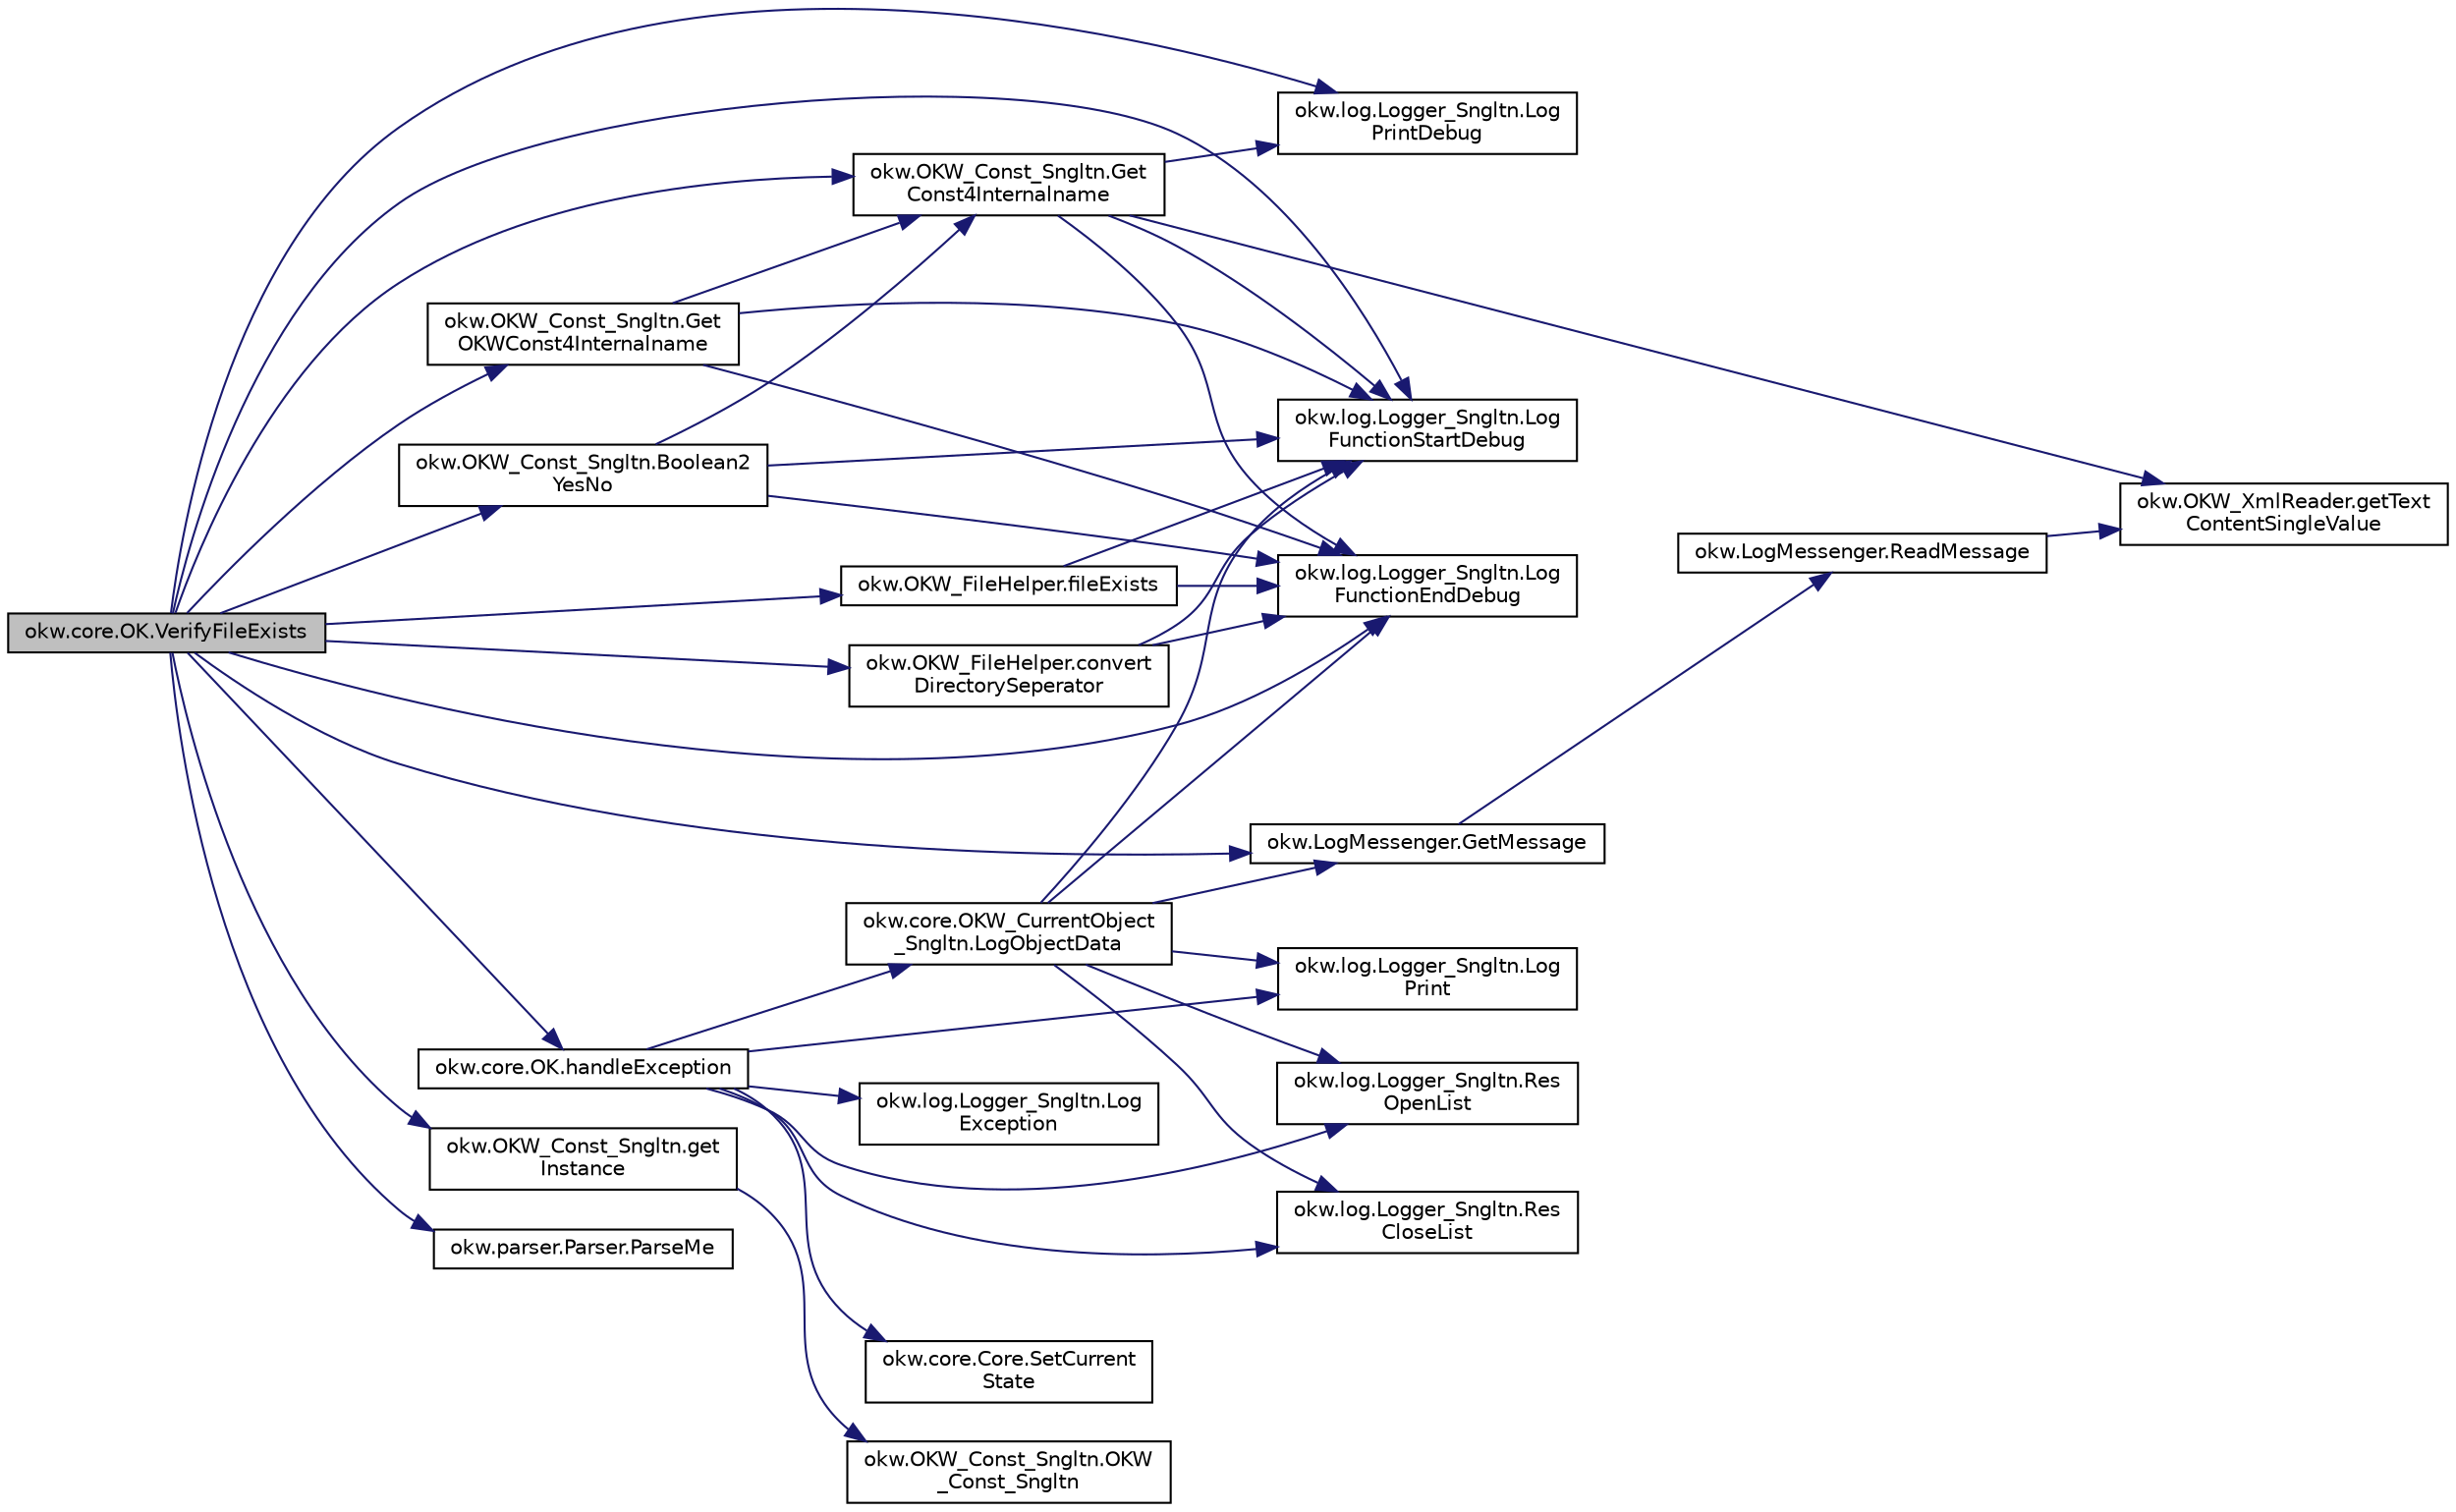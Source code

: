 digraph "okw.core.OK.VerifyFileExists"
{
 // INTERACTIVE_SVG=YES
 // LATEX_PDF_SIZE
  edge [fontname="Helvetica",fontsize="10",labelfontname="Helvetica",labelfontsize="10"];
  node [fontname="Helvetica",fontsize="10",shape=record];
  rankdir="LR";
  Node1384 [label="okw.core.OK.VerifyFileExists",height=0.2,width=0.4,color="black", fillcolor="grey75", style="filled", fontcolor="black",tooltip="Prüft, ob die gegebene Datei existiert."];
  Node1384 -> Node1385 [color="midnightblue",fontsize="10",style="solid",fontname="Helvetica"];
  Node1385 [label="okw.log.Logger_Sngltn.Log\lFunctionStartDebug",height=0.2,width=0.4,color="black", fillcolor="white", style="filled",URL="$classokw_1_1log_1_1_logger___sngltn.html#a2d4c3d22d2a52b92873ee2f3853d9c42",tooltip="LogFunctionStartDebug:"];
  Node1384 -> Node1386 [color="midnightblue",fontsize="10",style="solid",fontname="Helvetica"];
  Node1386 [label="okw.OKW_Const_Sngltn.get\lInstance",height=0.2,width=0.4,color="black", fillcolor="white", style="filled",URL="$classokw_1_1_o_k_w___const___sngltn.html#afdb8f095b58cbd870dbb8eb353e3b0bf",tooltip="Holt die einzige Instanz dieser Klasse."];
  Node1386 -> Node1387 [color="midnightblue",fontsize="10",style="solid",fontname="Helvetica"];
  Node1387 [label="okw.OKW_Const_Sngltn.OKW\l_Const_Sngltn",height=0.2,width=0.4,color="black", fillcolor="white", style="filled",URL="$classokw_1_1_o_k_w___const___sngltn.html#a8404c43fc549df30d37c369c7d6e89ae",tooltip="Privater Konstruktor ohne Parameter im Entwurfsmuster Singelton initialisiert die Klasse OKW_Const."];
  Node1384 -> Node1388 [color="midnightblue",fontsize="10",style="solid",fontname="Helvetica"];
  Node1388 [label="okw.OKW_Const_Sngltn.Get\lOKWConst4Internalname",height=0.2,width=0.4,color="black", fillcolor="white", style="filled",URL="$classokw_1_1_o_k_w___const___sngltn.html#a02c05c79f7ea6e862a81a64ce23941fd",tooltip="Methode ermittelt für Internalname und der aktuell eingestellten Sprache den Wert für OKWConst."];
  Node1388 -> Node1385 [color="midnightblue",fontsize="10",style="solid",fontname="Helvetica"];
  Node1388 -> Node1389 [color="midnightblue",fontsize="10",style="solid",fontname="Helvetica"];
  Node1389 [label="okw.OKW_Const_Sngltn.Get\lConst4Internalname",height=0.2,width=0.4,color="black", fillcolor="white", style="filled",URL="$classokw_1_1_o_k_w___const___sngltn.html#a51cde06bf07e855ba4d69ff36b9a27f7",tooltip="Methode ermittelt für Internalname und der aktuell eingestellten Sprache den Wert für Const."];
  Node1389 -> Node1385 [color="midnightblue",fontsize="10",style="solid",fontname="Helvetica"];
  Node1389 -> Node1390 [color="midnightblue",fontsize="10",style="solid",fontname="Helvetica"];
  Node1390 [label="okw.log.Logger_Sngltn.Log\lPrintDebug",height=0.2,width=0.4,color="black", fillcolor="white", style="filled",URL="$classokw_1_1log_1_1_logger___sngltn.html#a313f97c79ba4662d9daaf7f537dd02f4",tooltip="Loggt eine Nachricht."];
  Node1389 -> Node1391 [color="midnightblue",fontsize="10",style="solid",fontname="Helvetica"];
  Node1391 [label="okw.OKW_XmlReader.getText\lContentSingleValue",height=0.2,width=0.4,color="black", fillcolor="white", style="filled",URL="$classokw_1_1_o_k_w___xml_reader.html#ab920b5335a2e1429c14cc5f8e79f39eb",tooltip="Lies den TextContent eines Tag."];
  Node1389 -> Node1392 [color="midnightblue",fontsize="10",style="solid",fontname="Helvetica"];
  Node1392 [label="okw.log.Logger_Sngltn.Log\lFunctionEndDebug",height=0.2,width=0.4,color="black", fillcolor="white", style="filled",URL="$classokw_1_1log_1_1_logger___sngltn.html#a91b192a4e0381f6d02b791693d0fab84",tooltip="LogFunctionEndDebug:"];
  Node1388 -> Node1392 [color="midnightblue",fontsize="10",style="solid",fontname="Helvetica"];
  Node1384 -> Node1390 [color="midnightblue",fontsize="10",style="solid",fontname="Helvetica"];
  Node1384 -> Node1393 [color="midnightblue",fontsize="10",style="solid",fontname="Helvetica"];
  Node1393 [label="okw.LogMessenger.GetMessage",height=0.2,width=0.4,color="black", fillcolor="white", style="filled",URL="$classokw_1_1_log_messenger.html#af225d1f037d47b3b085175c09d78bdd2",tooltip="Holt die Log-Meldung für MethodeNmae/Textkey ohne weitere Parameter."];
  Node1393 -> Node1394 [color="midnightblue",fontsize="10",style="solid",fontname="Helvetica"];
  Node1394 [label="okw.LogMessenger.ReadMessage",height=0.2,width=0.4,color="black", fillcolor="white", style="filled",URL="$classokw_1_1_log_messenger.html#a530cd6ab82ec82a04206a2e976ec06e3",tooltip="Interne Kernfunktion holt die Log-Meldung mit Platzhaltern aus der XML-Datei."];
  Node1394 -> Node1391 [color="midnightblue",fontsize="10",style="solid",fontname="Helvetica"];
  Node1384 -> Node1389 [color="midnightblue",fontsize="10",style="solid",fontname="Helvetica"];
  Node1384 -> Node1395 [color="midnightblue",fontsize="10",style="solid",fontname="Helvetica"];
  Node1395 [label="okw.parser.Parser.ParseMe",height=0.2,width=0.4,color="black", fillcolor="white", style="filled",URL="$classokw_1_1parser_1_1_parser.html#a46afb901847316c744413ce473ecada3",tooltip="Parst einen _List&lt string&gt, ersetzt die Parser-Schlüsslewörter durch Werte."];
  Node1384 -> Node1396 [color="midnightblue",fontsize="10",style="solid",fontname="Helvetica"];
  Node1396 [label="okw.OKW_FileHelper.convert\lDirectorySeperator",height=0.2,width=0.4,color="black", fillcolor="white", style="filled",URL="$classokw_1_1_o_k_w___file_helper.html#aac0c21a231235d82167c736ae0150065",tooltip="Konvertiert selbständig."];
  Node1396 -> Node1385 [color="midnightblue",fontsize="10",style="solid",fontname="Helvetica"];
  Node1396 -> Node1392 [color="midnightblue",fontsize="10",style="solid",fontname="Helvetica"];
  Node1384 -> Node1397 [color="midnightblue",fontsize="10",style="solid",fontname="Helvetica"];
  Node1397 [label="okw.OKW_FileHelper.fileExists",height=0.2,width=0.4,color="black", fillcolor="white", style="filled",URL="$classokw_1_1_o_k_w___file_helper.html#a86faaa4792bbe9d333c7bf2d2de275e3",tooltip="Prüft, ob die gegebene fpsPaFiNa Datei existiert."];
  Node1397 -> Node1385 [color="midnightblue",fontsize="10",style="solid",fontname="Helvetica"];
  Node1397 -> Node1392 [color="midnightblue",fontsize="10",style="solid",fontname="Helvetica"];
  Node1384 -> Node1398 [color="midnightblue",fontsize="10",style="solid",fontname="Helvetica"];
  Node1398 [label="okw.OKW_Const_Sngltn.Boolean2\lYesNo",height=0.2,width=0.4,color="black", fillcolor="white", style="filled",URL="$classokw_1_1_o_k_w___const___sngltn.html#afc1c3325b8bede60aa50b1d5ebfdddf1",tooltip="Konvertiert WAHR/FALSCH (true/false) sprachabhängig nach \"Ja\"/\"Nein\" (Yes/No)"];
  Node1398 -> Node1385 [color="midnightblue",fontsize="10",style="solid",fontname="Helvetica"];
  Node1398 -> Node1389 [color="midnightblue",fontsize="10",style="solid",fontname="Helvetica"];
  Node1398 -> Node1392 [color="midnightblue",fontsize="10",style="solid",fontname="Helvetica"];
  Node1384 -> Node1399 [color="midnightblue",fontsize="10",style="solid",fontname="Helvetica"];
  Node1399 [label="okw.core.OK.handleException",height=0.2,width=0.4,color="black", fillcolor="white", style="filled",URL="$classokw_1_1core_1_1_o_k.html#a5a6db6a457bcb71c893f5d4eb615b2b7",tooltip="Zentrale Exception-Behandlung."];
  Node1399 -> Node1400 [color="midnightblue",fontsize="10",style="solid",fontname="Helvetica"];
  Node1400 [label="okw.log.Logger_Sngltn.Log\lPrint",height=0.2,width=0.4,color="black", fillcolor="white", style="filled",URL="$classokw_1_1log_1_1_logger___sngltn.html#a8ebceaddd6cc6963ddb8e08c72ea808c",tooltip="LogPrint Function: Prints the values of expressions to the results file."];
  Node1399 -> Node1401 [color="midnightblue",fontsize="10",style="solid",fontname="Helvetica"];
  Node1401 [label="okw.log.Logger_Sngltn.Log\lException",height=0.2,width=0.4,color="black", fillcolor="white", style="filled",URL="$classokw_1_1log_1_1_logger___sngltn.html#aa29d396a2b9df1ac57079d777c548181",tooltip="LogException Function: Logs a Script Exception to the results file."];
  Node1399 -> Node1402 [color="midnightblue",fontsize="10",style="solid",fontname="Helvetica"];
  Node1402 [label="okw.log.Logger_Sngltn.Res\lOpenList",height=0.2,width=0.4,color="black", fillcolor="white", style="filled",URL="$classokw_1_1log_1_1_logger___sngltn.html#ab4fc711bb4c754f251372ff3b14ab9c9",tooltip="Creates a new hierarchical level in the results file."];
  Node1399 -> Node1403 [color="midnightblue",fontsize="10",style="solid",fontname="Helvetica"];
  Node1403 [label="okw.log.Logger_Sngltn.Res\lCloseList",height=0.2,width=0.4,color="black", fillcolor="white", style="filled",URL="$classokw_1_1log_1_1_logger___sngltn.html#a9b54104f7e0b4c0a473877b19dfaed56",tooltip="Closes a hierarchical level in the results file that was opened with ResOpenList."];
  Node1399 -> Node1404 [color="midnightblue",fontsize="10",style="solid",fontname="Helvetica"];
  Node1404 [label="okw.core.OKW_CurrentObject\l_Sngltn.LogObjectData",height=0.2,width=0.4,color="black", fillcolor="white", style="filled",URL="$classokw_1_1core_1_1_o_k_w___current_object___sngltn.html#a01b48f2c86a2f91909143ee9063dfd86",tooltip="Methode gibt alle wichtigen Informationen zum aktuellen Objekt aus."];
  Node1404 -> Node1385 [color="midnightblue",fontsize="10",style="solid",fontname="Helvetica"];
  Node1404 -> Node1402 [color="midnightblue",fontsize="10",style="solid",fontname="Helvetica"];
  Node1404 -> Node1400 [color="midnightblue",fontsize="10",style="solid",fontname="Helvetica"];
  Node1404 -> Node1393 [color="midnightblue",fontsize="10",style="solid",fontname="Helvetica"];
  Node1404 -> Node1403 [color="midnightblue",fontsize="10",style="solid",fontname="Helvetica"];
  Node1404 -> Node1392 [color="midnightblue",fontsize="10",style="solid",fontname="Helvetica"];
  Node1399 -> Node1405 [color="midnightblue",fontsize="10",style="solid",fontname="Helvetica"];
  Node1405 [label="okw.core.Core.SetCurrent\lState",height=0.2,width=0.4,color="black", fillcolor="white", style="filled",URL="$classokw_1_1core_1_1_core.html#aafe6e3d88e810dabf350b37058d4af97",tooltip="Setter zum Setzen des aktuellen Zustandes."];
  Node1384 -> Node1392 [color="midnightblue",fontsize="10",style="solid",fontname="Helvetica"];
}

